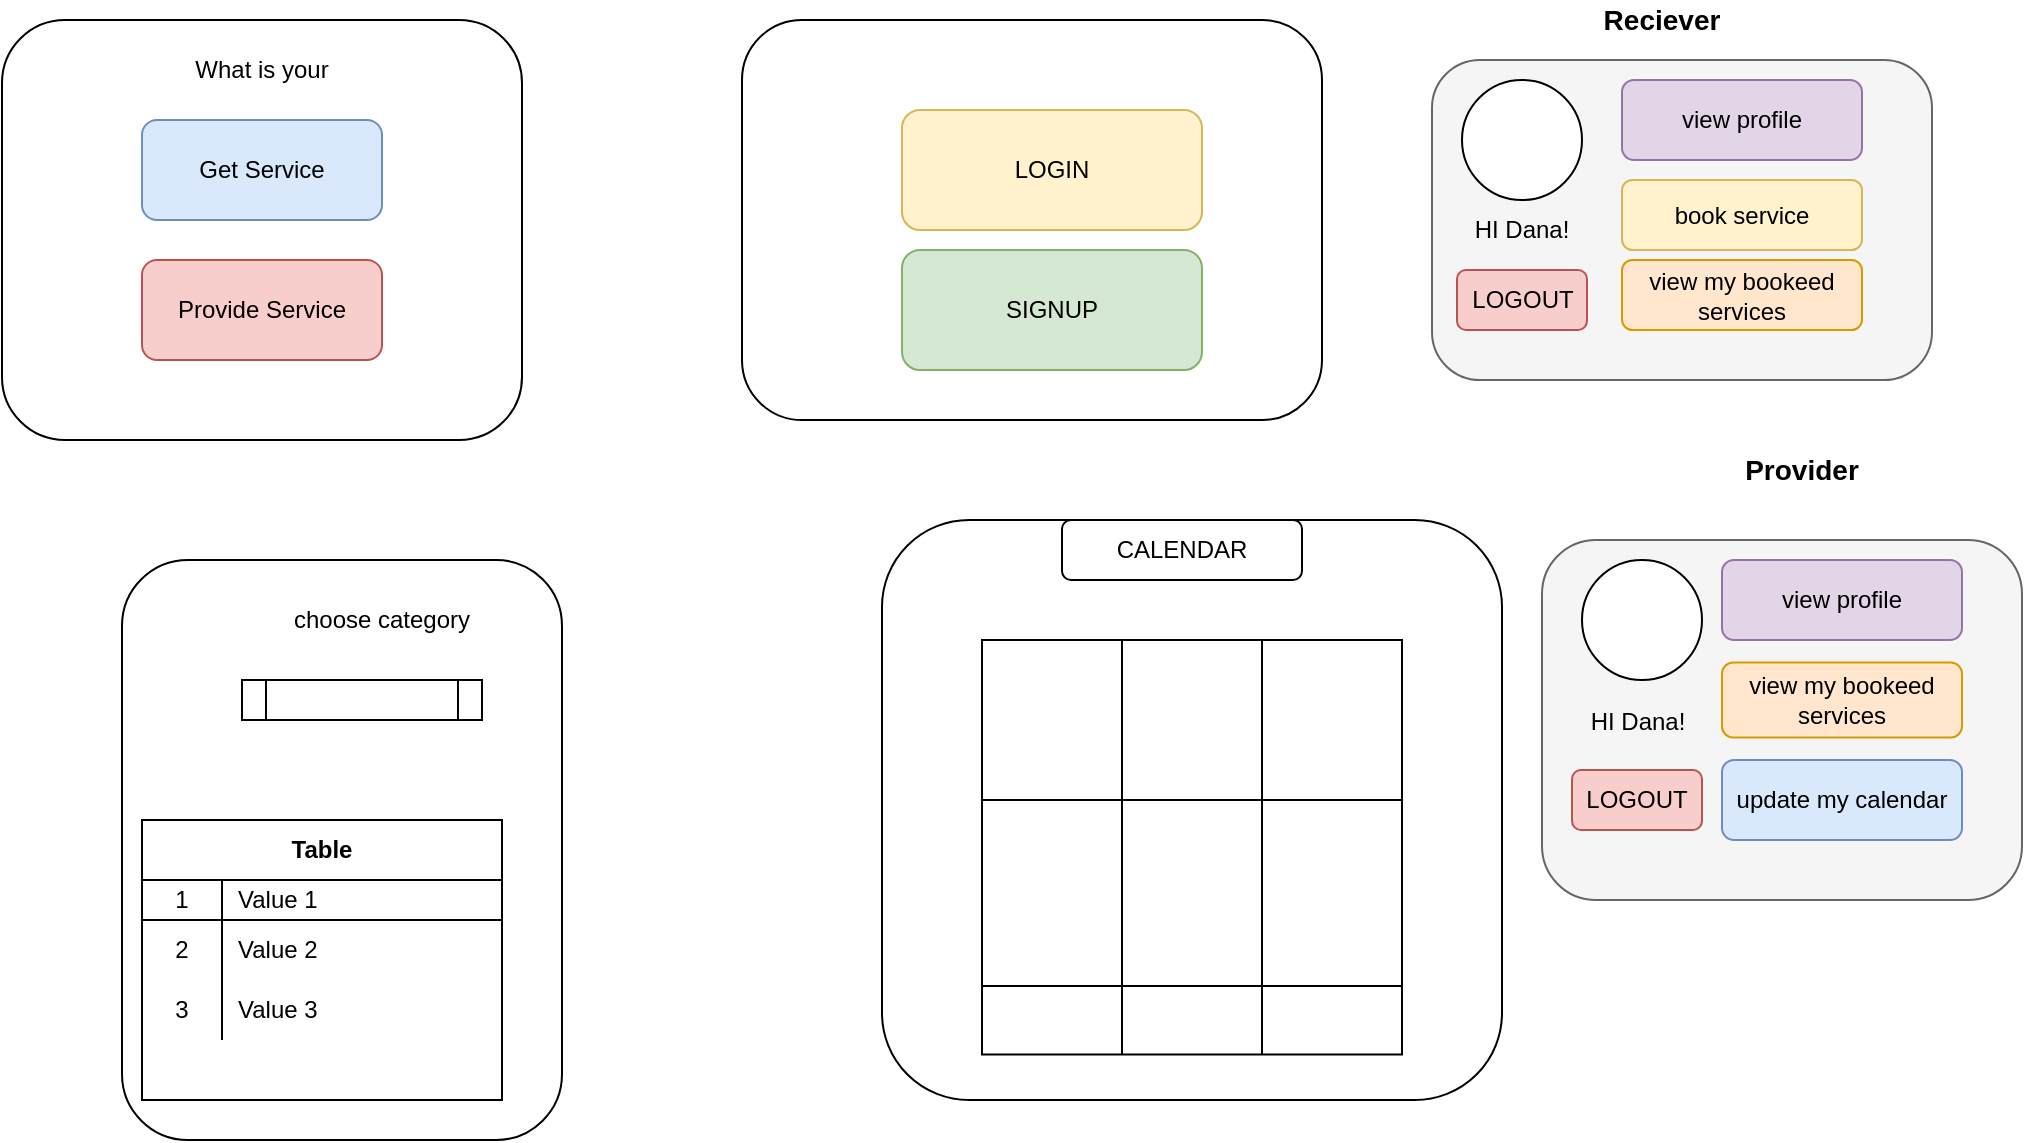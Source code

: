 <mxfile version="14.6.3" type="github">
  <diagram id="hBVZQtiB4tx4bC_61tEL" name="Page-1">
    <mxGraphModel dx="1038" dy="547" grid="1" gridSize="10" guides="1" tooltips="1" connect="1" arrows="1" fold="1" page="1" pageScale="1" pageWidth="1100" pageHeight="850" math="0" shadow="0">
      <root>
        <mxCell id="0" />
        <mxCell id="1" parent="0" />
        <mxCell id="DHaG8NmXC3Zvu9ioILnj-1" value="" style="rounded=1;whiteSpace=wrap;html=1;" vertex="1" parent="1">
          <mxGeometry x="20" y="10" width="260" height="210" as="geometry" />
        </mxCell>
        <mxCell id="DHaG8NmXC3Zvu9ioILnj-2" value="Get Service" style="rounded=1;whiteSpace=wrap;html=1;fillColor=#dae8fc;strokeColor=#6c8ebf;" vertex="1" parent="1">
          <mxGeometry x="90" y="60" width="120" height="50" as="geometry" />
        </mxCell>
        <mxCell id="DHaG8NmXC3Zvu9ioILnj-3" value="Provide Service" style="rounded=1;whiteSpace=wrap;html=1;fillColor=#f8cecc;strokeColor=#b85450;" vertex="1" parent="1">
          <mxGeometry x="90" y="130" width="120" height="50" as="geometry" />
        </mxCell>
        <mxCell id="DHaG8NmXC3Zvu9ioILnj-5" value="" style="rounded=1;whiteSpace=wrap;html=1;" vertex="1" parent="1">
          <mxGeometry x="390" y="10" width="290" height="200" as="geometry" />
        </mxCell>
        <mxCell id="DHaG8NmXC3Zvu9ioILnj-6" value="SIGNUP" style="rounded=1;whiteSpace=wrap;html=1;fillColor=#d5e8d4;strokeColor=#82b366;" vertex="1" parent="1">
          <mxGeometry x="470" y="125" width="150" height="60" as="geometry" />
        </mxCell>
        <mxCell id="DHaG8NmXC3Zvu9ioILnj-7" value="LOGIN" style="rounded=1;whiteSpace=wrap;html=1;fillColor=#fff2cc;strokeColor=#d6b656;" vertex="1" parent="1">
          <mxGeometry x="470" y="55" width="150" height="60" as="geometry" />
        </mxCell>
        <mxCell id="DHaG8NmXC3Zvu9ioILnj-8" value="" style="rounded=1;whiteSpace=wrap;html=1;" vertex="1" parent="1">
          <mxGeometry x="80" y="280" width="220" height="290" as="geometry" />
        </mxCell>
        <mxCell id="DHaG8NmXC3Zvu9ioILnj-9" value="" style="shape=process;whiteSpace=wrap;html=1;backgroundOutline=1;" vertex="1" parent="1">
          <mxGeometry x="140" y="340" width="120" height="20" as="geometry" />
        </mxCell>
        <mxCell id="DHaG8NmXC3Zvu9ioILnj-15" value="Table" style="shape=table;html=1;whiteSpace=wrap;startSize=30;container=1;collapsible=0;childLayout=tableLayout;fixedRows=1;rowLines=0;fontStyle=1;align=center;" vertex="1" parent="1">
          <mxGeometry x="90" y="410" width="180" height="140" as="geometry" />
        </mxCell>
        <mxCell id="DHaG8NmXC3Zvu9ioILnj-16" value="" style="shape=partialRectangle;html=1;whiteSpace=wrap;collapsible=0;dropTarget=0;pointerEvents=0;fillColor=none;top=0;left=0;bottom=1;right=0;points=[[0,0.5],[1,0.5]];portConstraint=eastwest;" vertex="1" parent="DHaG8NmXC3Zvu9ioILnj-15">
          <mxGeometry y="30" width="180" height="20" as="geometry" />
        </mxCell>
        <mxCell id="DHaG8NmXC3Zvu9ioILnj-17" value="1" style="shape=partialRectangle;html=1;whiteSpace=wrap;connectable=0;fillColor=none;top=0;left=0;bottom=0;right=0;overflow=hidden;" vertex="1" parent="DHaG8NmXC3Zvu9ioILnj-16">
          <mxGeometry width="40" height="20" as="geometry" />
        </mxCell>
        <mxCell id="DHaG8NmXC3Zvu9ioILnj-18" value="Value 1" style="shape=partialRectangle;html=1;whiteSpace=wrap;connectable=0;fillColor=none;top=0;left=0;bottom=0;right=0;align=left;spacingLeft=6;overflow=hidden;" vertex="1" parent="DHaG8NmXC3Zvu9ioILnj-16">
          <mxGeometry x="40" width="140" height="20" as="geometry" />
        </mxCell>
        <mxCell id="DHaG8NmXC3Zvu9ioILnj-19" value="" style="shape=partialRectangle;html=1;whiteSpace=wrap;collapsible=0;dropTarget=0;pointerEvents=0;fillColor=none;top=0;left=0;bottom=0;right=0;points=[[0,0.5],[1,0.5]];portConstraint=eastwest;" vertex="1" parent="DHaG8NmXC3Zvu9ioILnj-15">
          <mxGeometry y="50" width="180" height="30" as="geometry" />
        </mxCell>
        <mxCell id="DHaG8NmXC3Zvu9ioILnj-20" value="2" style="shape=partialRectangle;html=1;whiteSpace=wrap;connectable=0;fillColor=none;top=0;left=0;bottom=0;right=0;overflow=hidden;" vertex="1" parent="DHaG8NmXC3Zvu9ioILnj-19">
          <mxGeometry width="40" height="30" as="geometry" />
        </mxCell>
        <mxCell id="DHaG8NmXC3Zvu9ioILnj-21" value="Value 2" style="shape=partialRectangle;html=1;whiteSpace=wrap;connectable=0;fillColor=none;top=0;left=0;bottom=0;right=0;align=left;spacingLeft=6;overflow=hidden;" vertex="1" parent="DHaG8NmXC3Zvu9ioILnj-19">
          <mxGeometry x="40" width="140" height="30" as="geometry" />
        </mxCell>
        <mxCell id="DHaG8NmXC3Zvu9ioILnj-22" value="" style="shape=partialRectangle;html=1;whiteSpace=wrap;collapsible=0;dropTarget=0;pointerEvents=0;fillColor=none;top=0;left=0;bottom=0;right=0;points=[[0,0.5],[1,0.5]];portConstraint=eastwest;" vertex="1" parent="DHaG8NmXC3Zvu9ioILnj-15">
          <mxGeometry y="80" width="180" height="30" as="geometry" />
        </mxCell>
        <mxCell id="DHaG8NmXC3Zvu9ioILnj-23" value="3" style="shape=partialRectangle;html=1;whiteSpace=wrap;connectable=0;fillColor=none;top=0;left=0;bottom=0;right=0;overflow=hidden;" vertex="1" parent="DHaG8NmXC3Zvu9ioILnj-22">
          <mxGeometry width="40" height="30" as="geometry" />
        </mxCell>
        <mxCell id="DHaG8NmXC3Zvu9ioILnj-24" value="Value 3" style="shape=partialRectangle;html=1;whiteSpace=wrap;connectable=0;fillColor=none;top=0;left=0;bottom=0;right=0;align=left;spacingLeft=6;overflow=hidden;" vertex="1" parent="DHaG8NmXC3Zvu9ioILnj-22">
          <mxGeometry x="40" width="140" height="30" as="geometry" />
        </mxCell>
        <mxCell id="DHaG8NmXC3Zvu9ioILnj-25" value="choose category" style="text;html=1;strokeColor=none;fillColor=none;align=center;verticalAlign=middle;whiteSpace=wrap;rounded=0;" vertex="1" parent="1">
          <mxGeometry x="160" y="300" width="100" height="20" as="geometry" />
        </mxCell>
        <mxCell id="DHaG8NmXC3Zvu9ioILnj-26" value="" style="rounded=1;whiteSpace=wrap;html=1;" vertex="1" parent="1">
          <mxGeometry x="460" y="260" width="310" height="290" as="geometry" />
        </mxCell>
        <mxCell id="DHaG8NmXC3Zvu9ioILnj-27" value="" style="shape=table;html=1;whiteSpace=wrap;startSize=0;container=1;collapsible=0;childLayout=tableLayout;" vertex="1" parent="1">
          <mxGeometry x="510" y="320" width="210" height="207.25" as="geometry" />
        </mxCell>
        <mxCell id="DHaG8NmXC3Zvu9ioILnj-28" value="" style="shape=partialRectangle;html=1;whiteSpace=wrap;collapsible=0;dropTarget=0;pointerEvents=0;fillColor=none;top=0;left=0;bottom=0;right=0;points=[[0,0.5],[1,0.5]];portConstraint=eastwest;" vertex="1" parent="DHaG8NmXC3Zvu9ioILnj-27">
          <mxGeometry width="210" height="80" as="geometry" />
        </mxCell>
        <mxCell id="DHaG8NmXC3Zvu9ioILnj-29" value="" style="shape=partialRectangle;html=1;whiteSpace=wrap;connectable=0;fillColor=none;top=0;left=0;bottom=0;right=0;overflow=hidden;" vertex="1" parent="DHaG8NmXC3Zvu9ioILnj-28">
          <mxGeometry width="70" height="80" as="geometry" />
        </mxCell>
        <mxCell id="DHaG8NmXC3Zvu9ioILnj-30" value="" style="shape=partialRectangle;html=1;whiteSpace=wrap;connectable=0;fillColor=none;top=0;left=0;bottom=0;right=0;overflow=hidden;" vertex="1" parent="DHaG8NmXC3Zvu9ioILnj-28">
          <mxGeometry x="70" width="70" height="80" as="geometry" />
        </mxCell>
        <mxCell id="DHaG8NmXC3Zvu9ioILnj-31" value="" style="shape=partialRectangle;html=1;whiteSpace=wrap;connectable=0;fillColor=none;top=0;left=0;bottom=0;right=0;overflow=hidden;" vertex="1" parent="DHaG8NmXC3Zvu9ioILnj-28">
          <mxGeometry x="140" width="70" height="80" as="geometry" />
        </mxCell>
        <mxCell id="DHaG8NmXC3Zvu9ioILnj-32" value="" style="shape=partialRectangle;html=1;whiteSpace=wrap;collapsible=0;dropTarget=0;pointerEvents=0;fillColor=none;top=0;left=0;bottom=0;right=0;points=[[0,0.5],[1,0.5]];portConstraint=eastwest;" vertex="1" parent="DHaG8NmXC3Zvu9ioILnj-27">
          <mxGeometry y="80" width="210" height="93" as="geometry" />
        </mxCell>
        <mxCell id="DHaG8NmXC3Zvu9ioILnj-33" value="" style="shape=partialRectangle;html=1;whiteSpace=wrap;connectable=0;fillColor=none;top=0;left=0;bottom=0;right=0;overflow=hidden;" vertex="1" parent="DHaG8NmXC3Zvu9ioILnj-32">
          <mxGeometry width="70" height="93" as="geometry" />
        </mxCell>
        <mxCell id="DHaG8NmXC3Zvu9ioILnj-34" value="" style="shape=partialRectangle;html=1;whiteSpace=wrap;connectable=0;fillColor=none;top=0;left=0;bottom=0;right=0;overflow=hidden;" vertex="1" parent="DHaG8NmXC3Zvu9ioILnj-32">
          <mxGeometry x="70" width="70" height="93" as="geometry" />
        </mxCell>
        <mxCell id="DHaG8NmXC3Zvu9ioILnj-35" value="" style="shape=partialRectangle;html=1;whiteSpace=wrap;connectable=0;fillColor=none;top=0;left=0;bottom=0;right=0;overflow=hidden;" vertex="1" parent="DHaG8NmXC3Zvu9ioILnj-32">
          <mxGeometry x="140" width="70" height="93" as="geometry" />
        </mxCell>
        <mxCell id="DHaG8NmXC3Zvu9ioILnj-36" value="" style="shape=partialRectangle;html=1;whiteSpace=wrap;collapsible=0;dropTarget=0;pointerEvents=0;fillColor=none;top=0;left=0;bottom=0;right=0;points=[[0,0.5],[1,0.5]];portConstraint=eastwest;" vertex="1" parent="DHaG8NmXC3Zvu9ioILnj-27">
          <mxGeometry y="173" width="210" height="34" as="geometry" />
        </mxCell>
        <mxCell id="DHaG8NmXC3Zvu9ioILnj-37" value="" style="shape=partialRectangle;html=1;whiteSpace=wrap;connectable=0;fillColor=none;top=0;left=0;bottom=0;right=0;overflow=hidden;" vertex="1" parent="DHaG8NmXC3Zvu9ioILnj-36">
          <mxGeometry width="70" height="34" as="geometry" />
        </mxCell>
        <mxCell id="DHaG8NmXC3Zvu9ioILnj-38" value="" style="shape=partialRectangle;html=1;whiteSpace=wrap;connectable=0;fillColor=none;top=0;left=0;bottom=0;right=0;overflow=hidden;" vertex="1" parent="DHaG8NmXC3Zvu9ioILnj-36">
          <mxGeometry x="70" width="70" height="34" as="geometry" />
        </mxCell>
        <mxCell id="DHaG8NmXC3Zvu9ioILnj-39" value="" style="shape=partialRectangle;html=1;whiteSpace=wrap;connectable=0;fillColor=none;top=0;left=0;bottom=0;right=0;overflow=hidden;" vertex="1" parent="DHaG8NmXC3Zvu9ioILnj-36">
          <mxGeometry x="140" width="70" height="34" as="geometry" />
        </mxCell>
        <mxCell id="DHaG8NmXC3Zvu9ioILnj-40" value="" style="rounded=1;whiteSpace=wrap;html=1;fillColor=#f5f5f5;strokeColor=#666666;fontColor=#333333;" vertex="1" parent="1">
          <mxGeometry x="735" y="30" width="250" height="160" as="geometry" />
        </mxCell>
        <mxCell id="DHaG8NmXC3Zvu9ioILnj-41" value="CALENDAR" style="rounded=1;whiteSpace=wrap;html=1;" vertex="1" parent="1">
          <mxGeometry x="550" y="260" width="120" height="30" as="geometry" />
        </mxCell>
        <mxCell id="DHaG8NmXC3Zvu9ioILnj-42" value="book service" style="rounded=1;whiteSpace=wrap;html=1;fillColor=#fff2cc;strokeColor=#d6b656;" vertex="1" parent="1">
          <mxGeometry x="830" y="90" width="120" height="35" as="geometry" />
        </mxCell>
        <mxCell id="DHaG8NmXC3Zvu9ioILnj-43" value="view profile" style="rounded=1;whiteSpace=wrap;html=1;fillColor=#e1d5e7;strokeColor=#9673a6;" vertex="1" parent="1">
          <mxGeometry x="830" y="40" width="120" height="40" as="geometry" />
        </mxCell>
        <mxCell id="DHaG8NmXC3Zvu9ioILnj-44" value="view my bookeed services" style="rounded=1;whiteSpace=wrap;html=1;fillColor=#ffe6cc;strokeColor=#d79b00;" vertex="1" parent="1">
          <mxGeometry x="830" y="130" width="120" height="35" as="geometry" />
        </mxCell>
        <mxCell id="DHaG8NmXC3Zvu9ioILnj-46" value="HI Dana!" style="text;html=1;strokeColor=none;fillColor=none;align=center;verticalAlign=middle;whiteSpace=wrap;rounded=0;" vertex="1" parent="1">
          <mxGeometry x="755" y="100" width="50" height="30" as="geometry" />
        </mxCell>
        <mxCell id="DHaG8NmXC3Zvu9ioILnj-47" value="" style="rounded=1;whiteSpace=wrap;html=1;fillColor=#f5f5f5;strokeColor=#666666;fontColor=#333333;" vertex="1" parent="1">
          <mxGeometry x="790" y="270" width="240" height="180" as="geometry" />
        </mxCell>
        <mxCell id="DHaG8NmXC3Zvu9ioILnj-48" value="HI Dana!" style="text;html=1;strokeColor=none;fillColor=none;align=center;verticalAlign=middle;whiteSpace=wrap;rounded=0;" vertex="1" parent="1">
          <mxGeometry x="812.5" y="341.25" width="50" height="38.75" as="geometry" />
        </mxCell>
        <mxCell id="DHaG8NmXC3Zvu9ioILnj-50" value="view profile" style="rounded=1;whiteSpace=wrap;html=1;fillColor=#e1d5e7;strokeColor=#9673a6;" vertex="1" parent="1">
          <mxGeometry x="880" y="280" width="120" height="40" as="geometry" />
        </mxCell>
        <mxCell id="DHaG8NmXC3Zvu9ioILnj-51" value="view my bookeed services" style="rounded=1;whiteSpace=wrap;html=1;fillColor=#ffe6cc;strokeColor=#d79b00;" vertex="1" parent="1">
          <mxGeometry x="880" y="331.25" width="120" height="37.5" as="geometry" />
        </mxCell>
        <mxCell id="DHaG8NmXC3Zvu9ioILnj-52" value="update my calendar" style="rounded=1;whiteSpace=wrap;html=1;fillColor=#dae8fc;strokeColor=#6c8ebf;" vertex="1" parent="1">
          <mxGeometry x="880" y="380" width="120" height="40" as="geometry" />
        </mxCell>
        <mxCell id="DHaG8NmXC3Zvu9ioILnj-54" value="&lt;font style=&quot;font-size: 14px&quot;&gt;&lt;b&gt;Provider&lt;/b&gt;&lt;/font&gt;" style="text;html=1;strokeColor=none;fillColor=none;align=center;verticalAlign=middle;whiteSpace=wrap;rounded=0;" vertex="1" parent="1">
          <mxGeometry x="855" y="220" width="130" height="30" as="geometry" />
        </mxCell>
        <mxCell id="DHaG8NmXC3Zvu9ioILnj-55" value="What is your" style="text;html=1;strokeColor=none;fillColor=none;align=center;verticalAlign=middle;whiteSpace=wrap;rounded=0;" vertex="1" parent="1">
          <mxGeometry x="70" y="20" width="160" height="30" as="geometry" />
        </mxCell>
        <mxCell id="DHaG8NmXC3Zvu9ioILnj-56" value="&lt;font style=&quot;font-size: 14px&quot;&gt;&lt;b&gt;Reciever&lt;/b&gt;&lt;/font&gt;" style="text;html=1;strokeColor=none;fillColor=none;align=center;verticalAlign=middle;whiteSpace=wrap;rounded=0;" vertex="1" parent="1">
          <mxGeometry x="780" width="140" height="20" as="geometry" />
        </mxCell>
        <mxCell id="DHaG8NmXC3Zvu9ioILnj-58" value="" style="ellipse;whiteSpace=wrap;html=1;aspect=fixed;" vertex="1" parent="1">
          <mxGeometry x="750" y="40" width="60" height="60" as="geometry" />
        </mxCell>
        <mxCell id="DHaG8NmXC3Zvu9ioILnj-60" value="" style="ellipse;whiteSpace=wrap;html=1;aspect=fixed;" vertex="1" parent="1">
          <mxGeometry x="810" y="280" width="60" height="60" as="geometry" />
        </mxCell>
        <mxCell id="DHaG8NmXC3Zvu9ioILnj-61" value="LOGOUT" style="rounded=1;whiteSpace=wrap;html=1;fillColor=#f8cecc;strokeColor=#b85450;" vertex="1" parent="1">
          <mxGeometry x="747.5" y="135" width="65" height="30" as="geometry" />
        </mxCell>
        <mxCell id="DHaG8NmXC3Zvu9ioILnj-62" value="LOGOUT" style="rounded=1;whiteSpace=wrap;html=1;fillColor=#f8cecc;strokeColor=#b85450;" vertex="1" parent="1">
          <mxGeometry x="805" y="385" width="65" height="30" as="geometry" />
        </mxCell>
      </root>
    </mxGraphModel>
  </diagram>
</mxfile>

